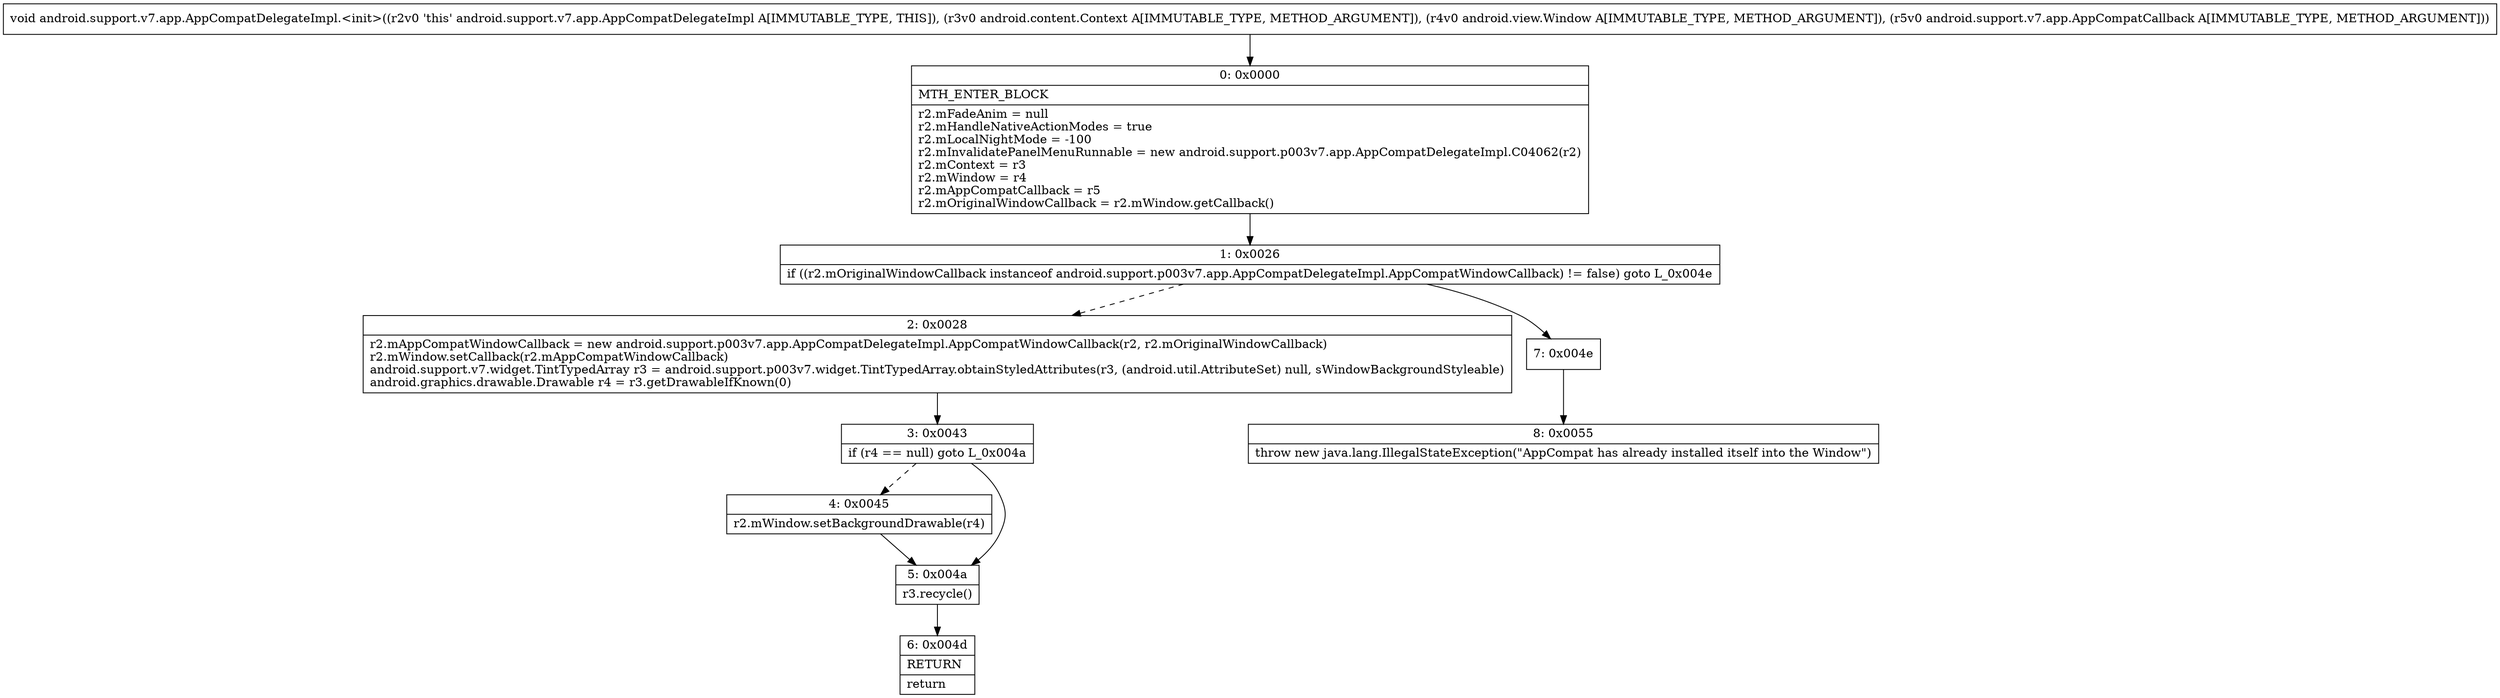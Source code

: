 digraph "CFG forandroid.support.v7.app.AppCompatDelegateImpl.\<init\>(Landroid\/content\/Context;Landroid\/view\/Window;Landroid\/support\/v7\/app\/AppCompatCallback;)V" {
Node_0 [shape=record,label="{0\:\ 0x0000|MTH_ENTER_BLOCK\l|r2.mFadeAnim = null\lr2.mHandleNativeActionModes = true\lr2.mLocalNightMode = \-100\lr2.mInvalidatePanelMenuRunnable = new android.support.p003v7.app.AppCompatDelegateImpl.C04062(r2)\lr2.mContext = r3\lr2.mWindow = r4\lr2.mAppCompatCallback = r5\lr2.mOriginalWindowCallback = r2.mWindow.getCallback()\l}"];
Node_1 [shape=record,label="{1\:\ 0x0026|if ((r2.mOriginalWindowCallback instanceof android.support.p003v7.app.AppCompatDelegateImpl.AppCompatWindowCallback) != false) goto L_0x004e\l}"];
Node_2 [shape=record,label="{2\:\ 0x0028|r2.mAppCompatWindowCallback = new android.support.p003v7.app.AppCompatDelegateImpl.AppCompatWindowCallback(r2, r2.mOriginalWindowCallback)\lr2.mWindow.setCallback(r2.mAppCompatWindowCallback)\landroid.support.v7.widget.TintTypedArray r3 = android.support.p003v7.widget.TintTypedArray.obtainStyledAttributes(r3, (android.util.AttributeSet) null, sWindowBackgroundStyleable)\landroid.graphics.drawable.Drawable r4 = r3.getDrawableIfKnown(0)\l}"];
Node_3 [shape=record,label="{3\:\ 0x0043|if (r4 == null) goto L_0x004a\l}"];
Node_4 [shape=record,label="{4\:\ 0x0045|r2.mWindow.setBackgroundDrawable(r4)\l}"];
Node_5 [shape=record,label="{5\:\ 0x004a|r3.recycle()\l}"];
Node_6 [shape=record,label="{6\:\ 0x004d|RETURN\l|return\l}"];
Node_7 [shape=record,label="{7\:\ 0x004e}"];
Node_8 [shape=record,label="{8\:\ 0x0055|throw new java.lang.IllegalStateException(\"AppCompat has already installed itself into the Window\")\l}"];
MethodNode[shape=record,label="{void android.support.v7.app.AppCompatDelegateImpl.\<init\>((r2v0 'this' android.support.v7.app.AppCompatDelegateImpl A[IMMUTABLE_TYPE, THIS]), (r3v0 android.content.Context A[IMMUTABLE_TYPE, METHOD_ARGUMENT]), (r4v0 android.view.Window A[IMMUTABLE_TYPE, METHOD_ARGUMENT]), (r5v0 android.support.v7.app.AppCompatCallback A[IMMUTABLE_TYPE, METHOD_ARGUMENT])) }"];
MethodNode -> Node_0;
Node_0 -> Node_1;
Node_1 -> Node_2[style=dashed];
Node_1 -> Node_7;
Node_2 -> Node_3;
Node_3 -> Node_4[style=dashed];
Node_3 -> Node_5;
Node_4 -> Node_5;
Node_5 -> Node_6;
Node_7 -> Node_8;
}

